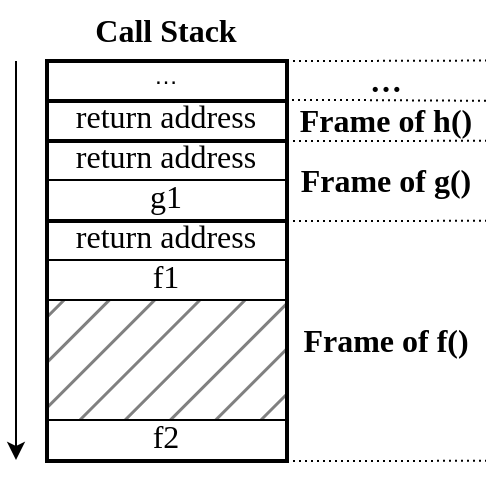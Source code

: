 <mxfile version="21.3.4" type="device">
  <diagram id="FPafG5A2Ey5tNKXvaF-u" name="Page-1">
    <mxGraphModel dx="628" dy="708" grid="1" gridSize="5" guides="1" tooltips="1" connect="1" arrows="1" fold="1" page="0" pageScale="1" pageWidth="850" pageHeight="1100" math="0" shadow="0">
      <root>
        <mxCell id="0" />
        <mxCell id="1" parent="0" />
        <mxCell id="zhKAt6lQkJZW9FpIHxW3-6" value="&lt;font style=&quot;font-size: 16px;&quot; face=&quot;LMRoman10-Regular&quot;&gt;f1&lt;/font&gt;" style="rounded=0;whiteSpace=wrap;html=1;spacingTop=-4;" parent="1" vertex="1">
          <mxGeometry x="200" y="420" width="120" height="20" as="geometry" />
        </mxCell>
        <mxCell id="zhKAt6lQkJZW9FpIHxW3-7" value="&lt;font style=&quot;font-size: 16px;&quot; face=&quot;LMRoman10-Regular&quot;&gt;return address&lt;/font&gt;" style="rounded=0;whiteSpace=wrap;html=1;spacingTop=-4;" parent="1" vertex="1">
          <mxGeometry x="200" y="400" width="120" height="20" as="geometry" />
        </mxCell>
        <mxCell id="zhKAt6lQkJZW9FpIHxW3-11" value="" style="rounded=0;whiteSpace=wrap;html=1;fillStyle=hatch;fillColor=#808080;strokeWidth=1;" parent="1" vertex="1">
          <mxGeometry x="200" y="440" width="120" height="60" as="geometry" />
        </mxCell>
        <mxCell id="zhKAt6lQkJZW9FpIHxW3-12" value="&lt;b&gt;Call Stack&lt;br&gt;&lt;/b&gt;" style="text;html=1;strokeColor=none;fillColor=none;align=center;verticalAlign=middle;whiteSpace=wrap;rounded=0;fontFamily=LMRoman10-Regular;fontSize=16;fontColor=default;" parent="1" vertex="1">
          <mxGeometry x="200" y="290" width="120" height="30" as="geometry" />
        </mxCell>
        <mxCell id="GclQnIrT8cpe1TwirhLH-1" value="&lt;font style=&quot;font-size: 16px;&quot; face=&quot;LMRoman10-Regular&quot;&gt;f2&lt;/font&gt;" style="rounded=0;whiteSpace=wrap;html=1;spacingTop=-4;" parent="1" vertex="1">
          <mxGeometry x="200" y="500" width="120" height="20" as="geometry" />
        </mxCell>
        <mxCell id="GclQnIrT8cpe1TwirhLH-2" value="&lt;font style=&quot;font-size: 16px;&quot; face=&quot;LMRoman10-Regular&quot;&gt;g1&lt;br&gt;&lt;/font&gt;" style="rounded=0;whiteSpace=wrap;html=1;spacingBottom=0;spacingTop=-4;" parent="1" vertex="1">
          <mxGeometry x="200" y="380" width="120" height="20" as="geometry" />
        </mxCell>
        <mxCell id="GclQnIrT8cpe1TwirhLH-3" value="&lt;font style=&quot;font-size: 16px;&quot; face=&quot;LMRoman10-Regular&quot;&gt;return address&lt;/font&gt;" style="rounded=0;whiteSpace=wrap;html=1;spacingTop=-4;" parent="1" vertex="1">
          <mxGeometry x="200" y="360" width="120" height="20" as="geometry" />
        </mxCell>
        <mxCell id="GclQnIrT8cpe1TwirhLH-17" style="edgeStyle=orthogonalEdgeStyle;rounded=0;orthogonalLoop=1;jettySize=auto;html=1;exitX=1;exitY=0;exitDx=0;exitDy=0;dashed=1;dashPattern=1 2;endArrow=none;endFill=0;" parent="1" source="GclQnIrT8cpe1TwirhLH-4" edge="1">
          <mxGeometry relative="1" as="geometry">
            <mxPoint x="420" y="340.4" as="targetPoint" />
            <Array as="points">
              <mxPoint x="350" y="340" />
              <mxPoint x="350" y="340" />
            </Array>
          </mxGeometry>
        </mxCell>
        <mxCell id="GclQnIrT8cpe1TwirhLH-4" value="&lt;font style=&quot;font-size: 16px;&quot; face=&quot;LMRoman10-Regular&quot;&gt;return address&lt;/font&gt;" style="rounded=0;whiteSpace=wrap;html=1;spacingTop=-4;strokeWidth=1;" parent="1" vertex="1">
          <mxGeometry x="200" y="340" width="120" height="20" as="geometry" />
        </mxCell>
        <mxCell id="GclQnIrT8cpe1TwirhLH-16" style="edgeStyle=orthogonalEdgeStyle;rounded=0;orthogonalLoop=1;jettySize=auto;html=1;exitX=1;exitY=0;exitDx=0;exitDy=0;dashed=1;dashPattern=1 2;endArrow=none;endFill=0;" parent="1" source="GclQnIrT8cpe1TwirhLH-5" edge="1">
          <mxGeometry relative="1" as="geometry">
            <mxPoint x="420" y="360.4" as="targetPoint" />
            <Array as="points">
              <mxPoint x="340" y="360" />
              <mxPoint x="340" y="360" />
            </Array>
          </mxGeometry>
        </mxCell>
        <mxCell id="GclQnIrT8cpe1TwirhLH-5" value="" style="rounded=0;whiteSpace=wrap;html=1;fillColor=none;strokeWidth=2;" parent="1" vertex="1">
          <mxGeometry x="200.5" y="360.5" width="120" height="40" as="geometry" />
        </mxCell>
        <mxCell id="GclQnIrT8cpe1TwirhLH-18" style="edgeStyle=orthogonalEdgeStyle;rounded=0;orthogonalLoop=1;jettySize=auto;html=1;exitX=1;exitY=0;exitDx=0;exitDy=0;dashed=1;dashPattern=1 2;endArrow=none;endFill=0;" parent="1" source="GclQnIrT8cpe1TwirhLH-6" edge="1">
          <mxGeometry relative="1" as="geometry">
            <mxPoint x="420" y="400.4" as="targetPoint" />
            <Array as="points">
              <mxPoint x="350" y="400" />
              <mxPoint x="350" y="400" />
            </Array>
          </mxGeometry>
        </mxCell>
        <mxCell id="GclQnIrT8cpe1TwirhLH-19" style="edgeStyle=orthogonalEdgeStyle;rounded=0;orthogonalLoop=1;jettySize=auto;html=1;exitX=1;exitY=1;exitDx=0;exitDy=0;endArrow=none;endFill=0;dashed=1;dashPattern=1 2;" parent="1" source="GclQnIrT8cpe1TwirhLH-6" edge="1">
          <mxGeometry relative="1" as="geometry">
            <mxPoint x="420" y="520.4" as="targetPoint" />
            <Array as="points">
              <mxPoint x="350" y="520" />
              <mxPoint x="350" y="520" />
            </Array>
          </mxGeometry>
        </mxCell>
        <mxCell id="GclQnIrT8cpe1TwirhLH-6" value="" style="rounded=0;whiteSpace=wrap;html=1;fillColor=none;strokeWidth=2;" parent="1" vertex="1">
          <mxGeometry x="200.5" y="400.5" width="120" height="120" as="geometry" />
        </mxCell>
        <mxCell id="GclQnIrT8cpe1TwirhLH-12" value="&lt;span&gt;Frame of h()&lt;br&gt;&lt;/span&gt;" style="text;html=1;strokeColor=none;fillColor=none;align=center;verticalAlign=middle;whiteSpace=wrap;rounded=0;fontFamily=LMRoman10-Regular;fontSize=16;fontColor=default;fontStyle=1" parent="1" vertex="1">
          <mxGeometry x="320" y="335" width="100" height="30" as="geometry" />
        </mxCell>
        <mxCell id="GclQnIrT8cpe1TwirhLH-13" value="&lt;b&gt;Frame of g()&lt;br&gt;&lt;/b&gt;" style="text;html=1;strokeColor=none;fillColor=none;align=center;verticalAlign=middle;whiteSpace=wrap;rounded=0;fontFamily=LMRoman10-Regular;fontSize=16;fontColor=default;" parent="1" vertex="1">
          <mxGeometry x="320" y="365" width="100" height="30" as="geometry" />
        </mxCell>
        <mxCell id="GclQnIrT8cpe1TwirhLH-14" value="&lt;b&gt;Frame of f()&lt;br&gt;&lt;/b&gt;" style="text;html=1;strokeColor=none;fillColor=none;align=center;verticalAlign=middle;whiteSpace=wrap;rounded=0;fontFamily=LMRoman10-Regular;fontSize=16;fontColor=default;" parent="1" vertex="1">
          <mxGeometry x="320" y="445" width="99.5" height="30" as="geometry" />
        </mxCell>
        <mxCell id="GclQnIrT8cpe1TwirhLH-20" value="" style="rounded=0;whiteSpace=wrap;html=1;strokeWidth=2;fillColor=none;" parent="1" vertex="1">
          <mxGeometry x="200.5" y="340.5" width="120" height="20" as="geometry" />
        </mxCell>
        <mxCell id="R7hXlZzlDTyVDQBKtuFt-1" value="" style="endArrow=classic;html=1;rounded=0;" edge="1" parent="1">
          <mxGeometry width="50" height="50" relative="1" as="geometry">
            <mxPoint x="185" y="320.5" as="sourcePoint" />
            <mxPoint x="185" y="520" as="targetPoint" />
          </mxGeometry>
        </mxCell>
        <mxCell id="R7hXlZzlDTyVDQBKtuFt-2" value="…" style="rounded=0;whiteSpace=wrap;html=1;spacingTop=-4;strokeWidth=1;" vertex="1" parent="1">
          <mxGeometry x="200" y="320" width="120" height="20" as="geometry" />
        </mxCell>
        <mxCell id="R7hXlZzlDTyVDQBKtuFt-4" style="edgeStyle=orthogonalEdgeStyle;rounded=0;orthogonalLoop=1;jettySize=auto;html=1;exitX=1;exitY=0;exitDx=0;exitDy=0;dashed=1;dashPattern=1 2;endArrow=none;endFill=0;" edge="1" parent="1" source="R7hXlZzlDTyVDQBKtuFt-3">
          <mxGeometry relative="1" as="geometry">
            <mxPoint x="420" y="320.276" as="targetPoint" />
            <Array as="points">
              <mxPoint x="345" y="320" />
              <mxPoint x="345" y="320" />
            </Array>
          </mxGeometry>
        </mxCell>
        <mxCell id="R7hXlZzlDTyVDQBKtuFt-3" value="" style="rounded=0;whiteSpace=wrap;html=1;strokeWidth=2;fillColor=none;" vertex="1" parent="1">
          <mxGeometry x="200.5" y="320.5" width="120" height="20" as="geometry" />
        </mxCell>
        <mxCell id="R7hXlZzlDTyVDQBKtuFt-5" value="…&lt;span&gt;&lt;br&gt;&lt;/span&gt;" style="text;html=1;strokeColor=none;fillColor=none;align=center;verticalAlign=middle;whiteSpace=wrap;rounded=0;fontFamily=LMRoman10-Regular;fontSize=16;fontColor=default;fontStyle=1" vertex="1" parent="1">
          <mxGeometry x="320" y="315" width="100" height="30" as="geometry" />
        </mxCell>
      </root>
    </mxGraphModel>
  </diagram>
</mxfile>
